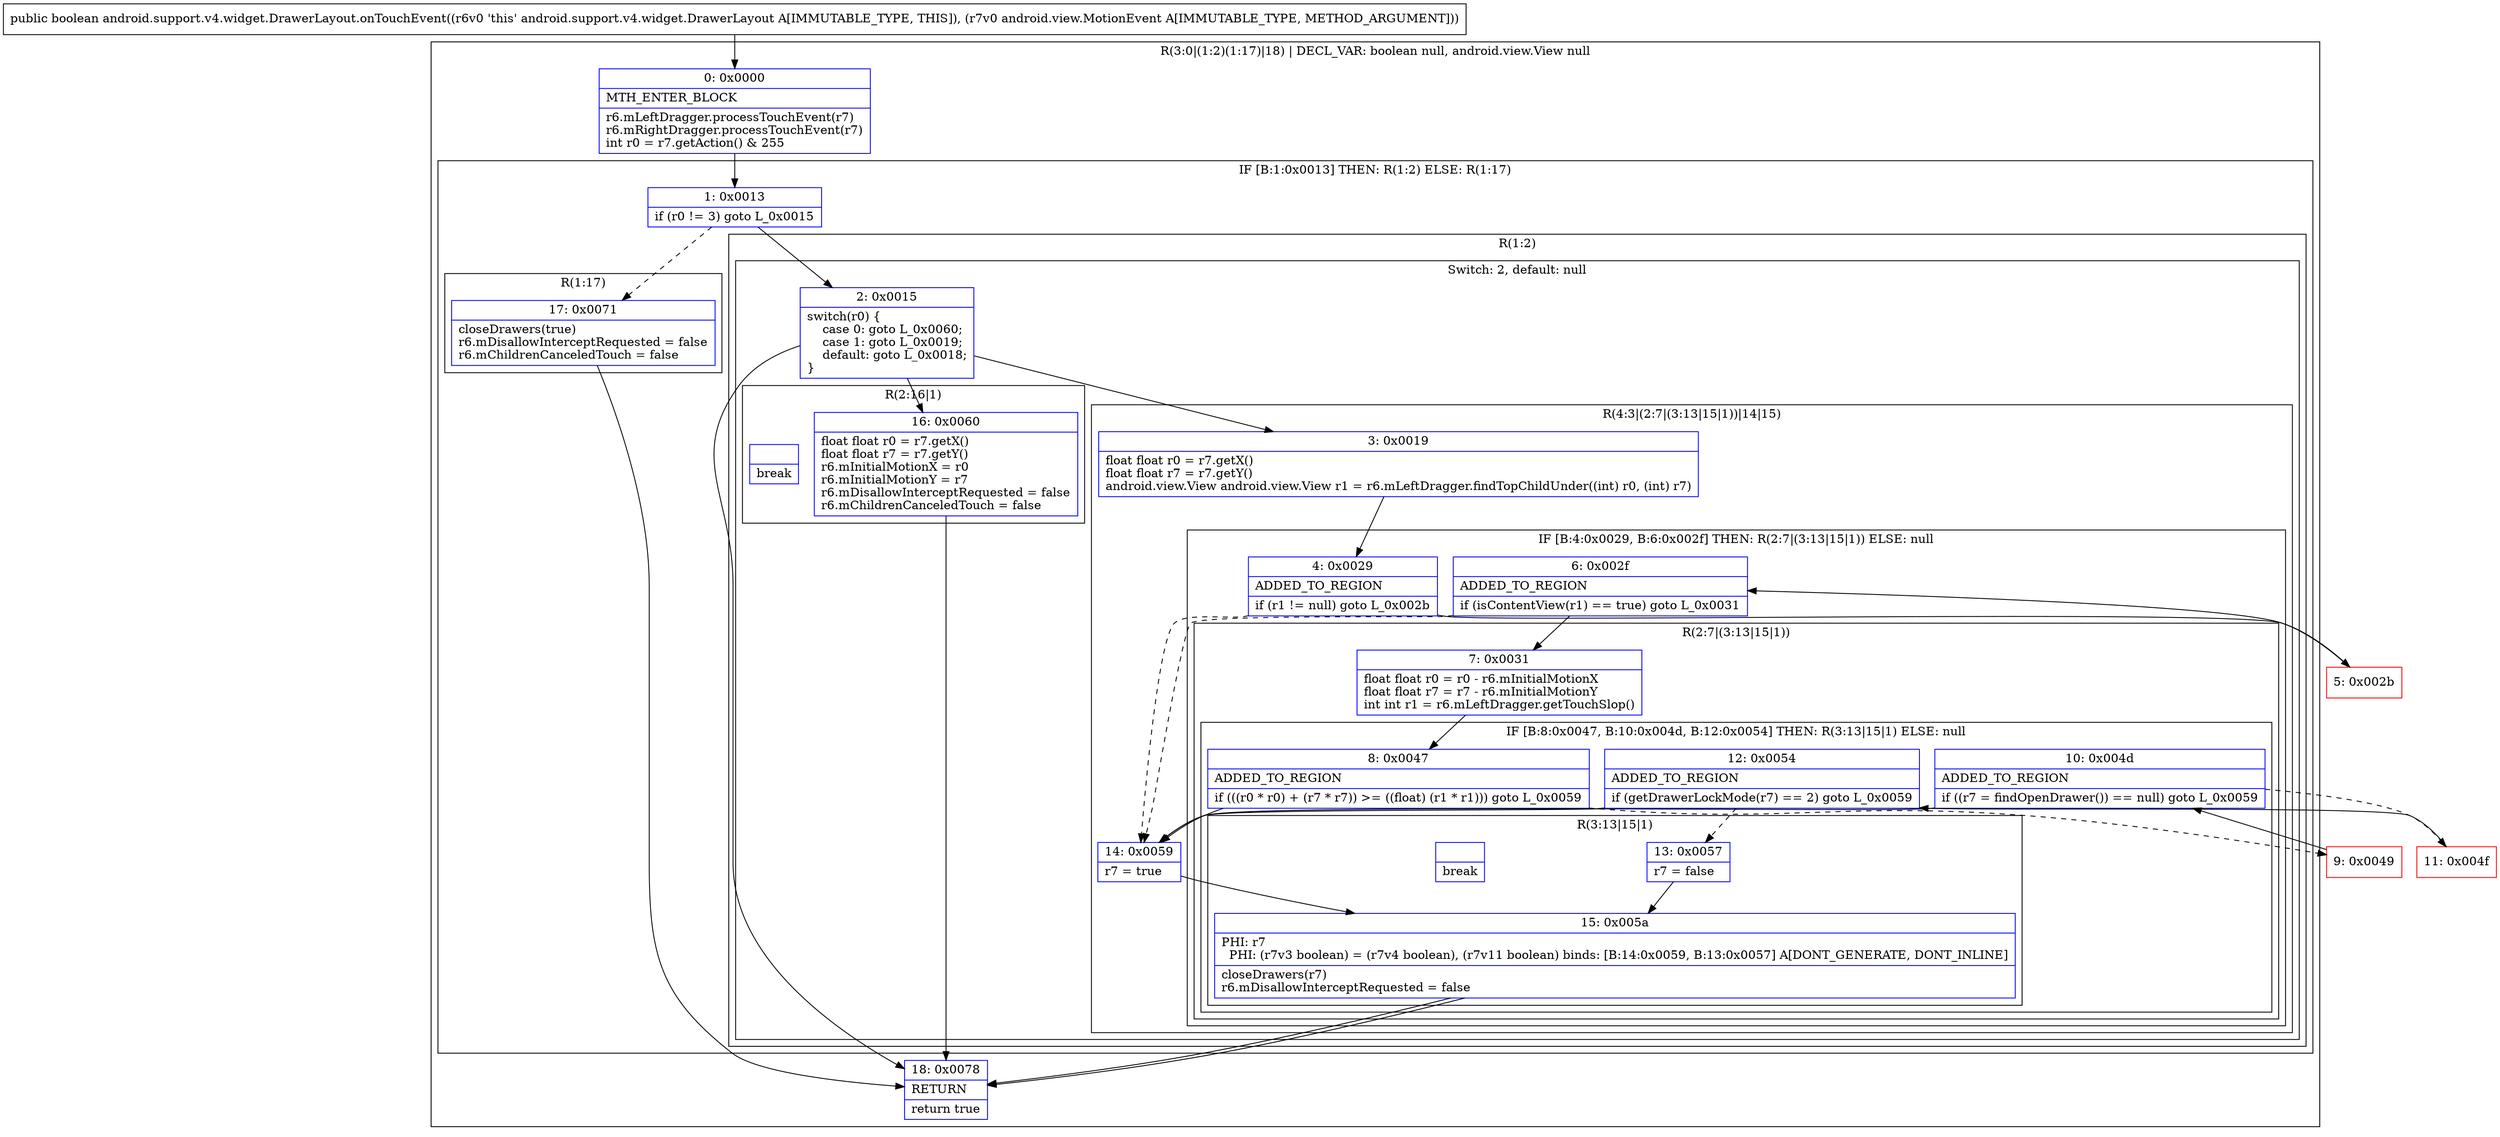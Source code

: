 digraph "CFG forandroid.support.v4.widget.DrawerLayout.onTouchEvent(Landroid\/view\/MotionEvent;)Z" {
subgraph cluster_Region_228866010 {
label = "R(3:0|(1:2)(1:17)|18) | DECL_VAR: boolean null, android.view.View null\l";
node [shape=record,color=blue];
Node_0 [shape=record,label="{0\:\ 0x0000|MTH_ENTER_BLOCK\l|r6.mLeftDragger.processTouchEvent(r7)\lr6.mRightDragger.processTouchEvent(r7)\lint r0 = r7.getAction() & 255\l}"];
subgraph cluster_IfRegion_1931782922 {
label = "IF [B:1:0x0013] THEN: R(1:2) ELSE: R(1:17)";
node [shape=record,color=blue];
Node_1 [shape=record,label="{1\:\ 0x0013|if (r0 != 3) goto L_0x0015\l}"];
subgraph cluster_Region_2066737785 {
label = "R(1:2)";
node [shape=record,color=blue];
subgraph cluster_SwitchRegion_1501673189 {
label = "Switch: 2, default: null";
node [shape=record,color=blue];
Node_2 [shape=record,label="{2\:\ 0x0015|switch(r0) \{\l    case 0: goto L_0x0060;\l    case 1: goto L_0x0019;\l    default: goto L_0x0018;\l\}\l}"];
subgraph cluster_Region_649070192 {
label = "R(2:16|1)";
node [shape=record,color=blue];
Node_16 [shape=record,label="{16\:\ 0x0060|float float r0 = r7.getX()\lfloat float r7 = r7.getY()\lr6.mInitialMotionX = r0\lr6.mInitialMotionY = r7\lr6.mDisallowInterceptRequested = false\lr6.mChildrenCanceledTouch = false\l}"];
Node_InsnContainer_1554640753 [shape=record,label="{|break\l}"];
}
subgraph cluster_Region_176619419 {
label = "R(4:3|(2:7|(3:13|15|1))|14|15)";
node [shape=record,color=blue];
Node_3 [shape=record,label="{3\:\ 0x0019|float float r0 = r7.getX()\lfloat float r7 = r7.getY()\landroid.view.View android.view.View r1 = r6.mLeftDragger.findTopChildUnder((int) r0, (int) r7)\l}"];
subgraph cluster_IfRegion_147770052 {
label = "IF [B:4:0x0029, B:6:0x002f] THEN: R(2:7|(3:13|15|1)) ELSE: null";
node [shape=record,color=blue];
Node_4 [shape=record,label="{4\:\ 0x0029|ADDED_TO_REGION\l|if (r1 != null) goto L_0x002b\l}"];
Node_6 [shape=record,label="{6\:\ 0x002f|ADDED_TO_REGION\l|if (isContentView(r1) == true) goto L_0x0031\l}"];
subgraph cluster_Region_1546418490 {
label = "R(2:7|(3:13|15|1))";
node [shape=record,color=blue];
Node_7 [shape=record,label="{7\:\ 0x0031|float float r0 = r0 \- r6.mInitialMotionX\lfloat float r7 = r7 \- r6.mInitialMotionY\lint int r1 = r6.mLeftDragger.getTouchSlop()\l}"];
subgraph cluster_IfRegion_330073674 {
label = "IF [B:8:0x0047, B:10:0x004d, B:12:0x0054] THEN: R(3:13|15|1) ELSE: null";
node [shape=record,color=blue];
Node_8 [shape=record,label="{8\:\ 0x0047|ADDED_TO_REGION\l|if (((r0 * r0) + (r7 * r7)) \>= ((float) (r1 * r1))) goto L_0x0059\l}"];
Node_10 [shape=record,label="{10\:\ 0x004d|ADDED_TO_REGION\l|if ((r7 = findOpenDrawer()) == null) goto L_0x0059\l}"];
Node_12 [shape=record,label="{12\:\ 0x0054|ADDED_TO_REGION\l|if (getDrawerLockMode(r7) == 2) goto L_0x0059\l}"];
subgraph cluster_Region_787205675 {
label = "R(3:13|15|1)";
node [shape=record,color=blue];
Node_13 [shape=record,label="{13\:\ 0x0057|r7 = false\l}"];
Node_15 [shape=record,label="{15\:\ 0x005a|PHI: r7 \l  PHI: (r7v3 boolean) = (r7v4 boolean), (r7v11 boolean) binds: [B:14:0x0059, B:13:0x0057] A[DONT_GENERATE, DONT_INLINE]\l|closeDrawers(r7)\lr6.mDisallowInterceptRequested = false\l}"];
Node_InsnContainer_1437147140 [shape=record,label="{|break\l}"];
}
}
}
}
Node_14 [shape=record,label="{14\:\ 0x0059|r7 = true\l}"];
Node_15 [shape=record,label="{15\:\ 0x005a|PHI: r7 \l  PHI: (r7v3 boolean) = (r7v4 boolean), (r7v11 boolean) binds: [B:14:0x0059, B:13:0x0057] A[DONT_GENERATE, DONT_INLINE]\l|closeDrawers(r7)\lr6.mDisallowInterceptRequested = false\l}"];
}
}
}
subgraph cluster_Region_2004699452 {
label = "R(1:17)";
node [shape=record,color=blue];
Node_17 [shape=record,label="{17\:\ 0x0071|closeDrawers(true)\lr6.mDisallowInterceptRequested = false\lr6.mChildrenCanceledTouch = false\l}"];
}
}
Node_18 [shape=record,label="{18\:\ 0x0078|RETURN\l|return true\l}"];
}
Node_5 [shape=record,color=red,label="{5\:\ 0x002b}"];
Node_9 [shape=record,color=red,label="{9\:\ 0x0049}"];
Node_11 [shape=record,color=red,label="{11\:\ 0x004f}"];
MethodNode[shape=record,label="{public boolean android.support.v4.widget.DrawerLayout.onTouchEvent((r6v0 'this' android.support.v4.widget.DrawerLayout A[IMMUTABLE_TYPE, THIS]), (r7v0 android.view.MotionEvent A[IMMUTABLE_TYPE, METHOD_ARGUMENT])) }"];
MethodNode -> Node_0;
Node_0 -> Node_1;
Node_1 -> Node_2;
Node_1 -> Node_17[style=dashed];
Node_2 -> Node_3;
Node_2 -> Node_16;
Node_2 -> Node_18;
Node_16 -> Node_18;
Node_3 -> Node_4;
Node_4 -> Node_5;
Node_4 -> Node_14[style=dashed];
Node_6 -> Node_7;
Node_6 -> Node_14[style=dashed];
Node_7 -> Node_8;
Node_8 -> Node_9[style=dashed];
Node_8 -> Node_14;
Node_10 -> Node_11[style=dashed];
Node_10 -> Node_14;
Node_12 -> Node_13[style=dashed];
Node_12 -> Node_14;
Node_13 -> Node_15;
Node_15 -> Node_18;
Node_14 -> Node_15;
Node_15 -> Node_18;
Node_17 -> Node_18;
Node_5 -> Node_6;
Node_9 -> Node_10;
Node_11 -> Node_12;
}

